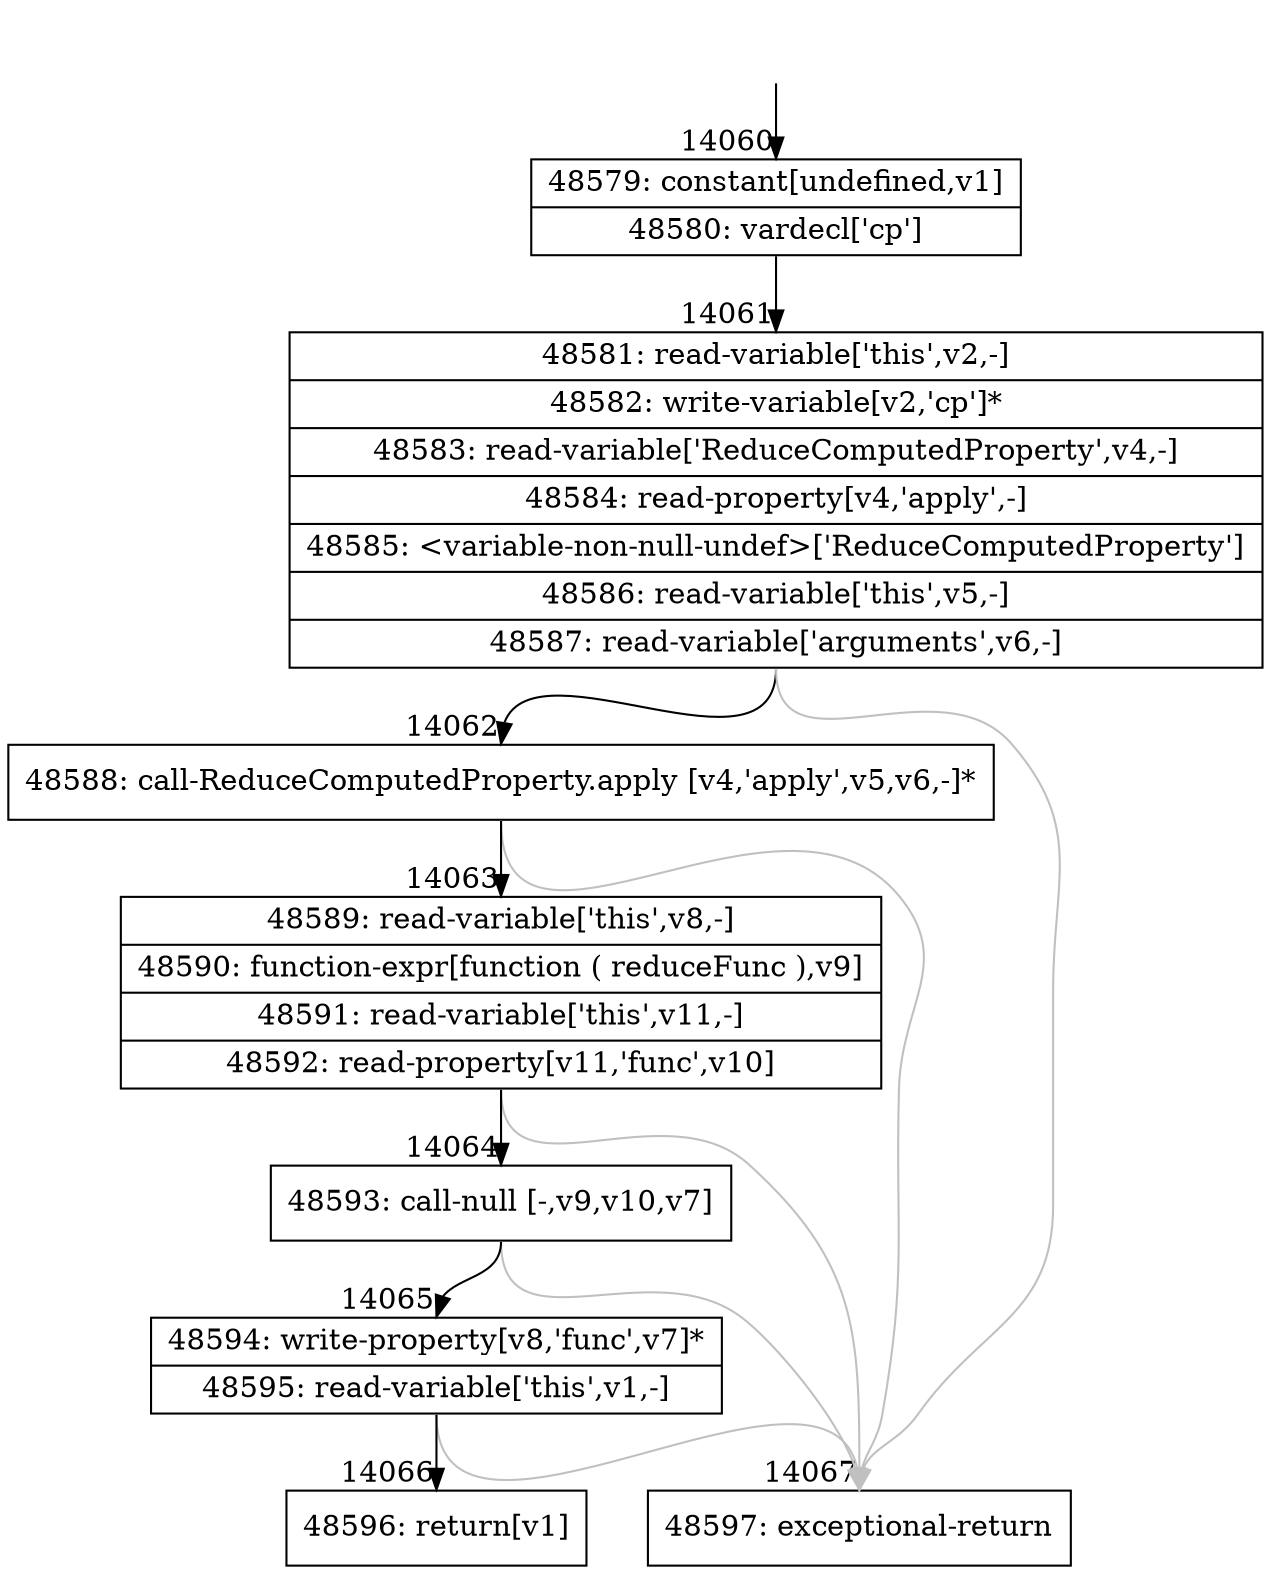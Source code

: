 digraph {
rankdir="TD"
BB_entry1158[shape=none,label=""];
BB_entry1158 -> BB14060 [tailport=s, headport=n, headlabel="    14060"]
BB14060 [shape=record label="{48579: constant[undefined,v1]|48580: vardecl['cp']}" ] 
BB14060 -> BB14061 [tailport=s, headport=n, headlabel="      14061"]
BB14061 [shape=record label="{48581: read-variable['this',v2,-]|48582: write-variable[v2,'cp']*|48583: read-variable['ReduceComputedProperty',v4,-]|48584: read-property[v4,'apply',-]|48585: \<variable-non-null-undef\>['ReduceComputedProperty']|48586: read-variable['this',v5,-]|48587: read-variable['arguments',v6,-]}" ] 
BB14061 -> BB14062 [tailport=s, headport=n, headlabel="      14062"]
BB14061 -> BB14067 [tailport=s, headport=n, color=gray, headlabel="      14067"]
BB14062 [shape=record label="{48588: call-ReduceComputedProperty.apply [v4,'apply',v5,v6,-]*}" ] 
BB14062 -> BB14063 [tailport=s, headport=n, headlabel="      14063"]
BB14062 -> BB14067 [tailport=s, headport=n, color=gray]
BB14063 [shape=record label="{48589: read-variable['this',v8,-]|48590: function-expr[function ( reduceFunc ),v9]|48591: read-variable['this',v11,-]|48592: read-property[v11,'func',v10]}" ] 
BB14063 -> BB14064 [tailport=s, headport=n, headlabel="      14064"]
BB14063 -> BB14067 [tailport=s, headport=n, color=gray]
BB14064 [shape=record label="{48593: call-null [-,v9,v10,v7]}" ] 
BB14064 -> BB14065 [tailport=s, headport=n, headlabel="      14065"]
BB14064 -> BB14067 [tailport=s, headport=n, color=gray]
BB14065 [shape=record label="{48594: write-property[v8,'func',v7]*|48595: read-variable['this',v1,-]}" ] 
BB14065 -> BB14066 [tailport=s, headport=n, headlabel="      14066"]
BB14065 -> BB14067 [tailport=s, headport=n, color=gray]
BB14066 [shape=record label="{48596: return[v1]}" ] 
BB14067 [shape=record label="{48597: exceptional-return}" ] 
//#$~ 26017
}
